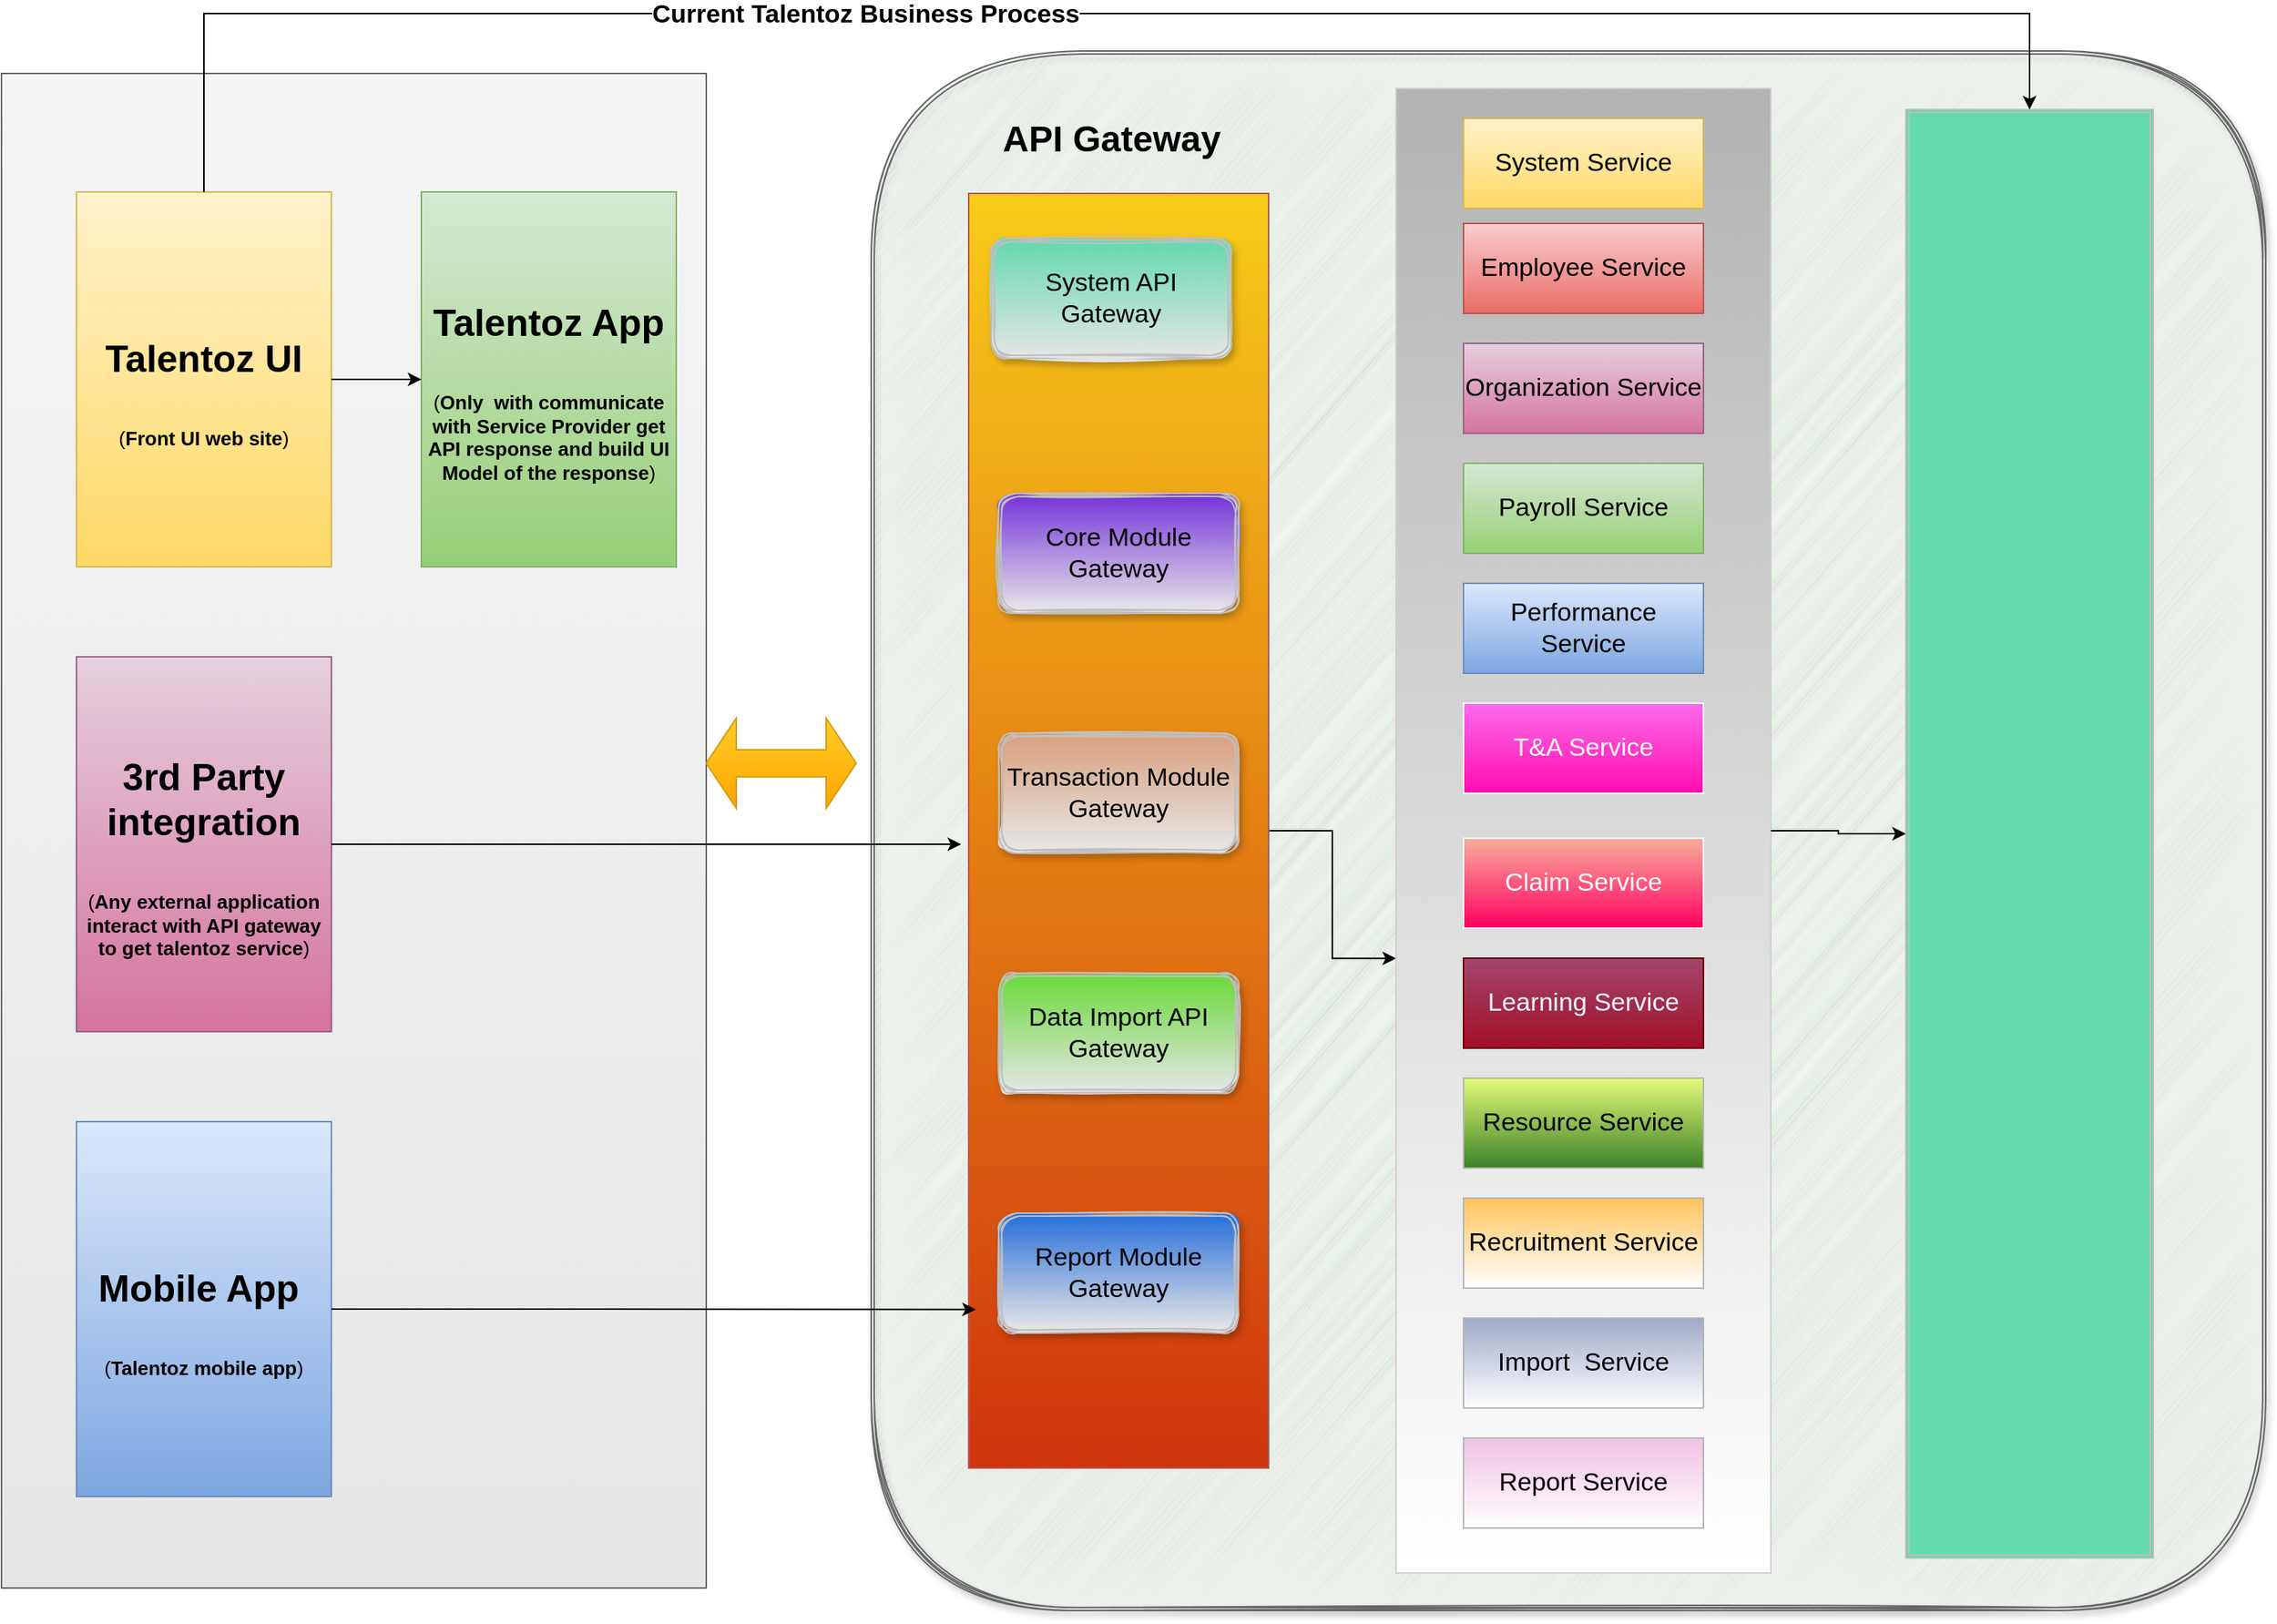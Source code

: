 <mxfile version="20.0.4" type="github">
  <diagram id="NsxCB-QqvoKfSkn2WVq3" name="Page-1">
    <mxGraphModel dx="2894" dy="643" grid="1" gridSize="10" guides="1" tooltips="1" connect="1" arrows="1" fold="1" page="1" pageScale="1" pageWidth="827" pageHeight="1169" math="0" shadow="0">
      <root>
        <mxCell id="0" />
        <mxCell id="1" parent="0" />
        <mxCell id="25oaMbJbK_RTb96W0AZA-32" value="" style="whiteSpace=wrap;html=1;fontSize=25;fillColor=#f5f5f5;gradientColor=#E6E6E6;strokeColor=#666666;" vertex="1" parent="1">
          <mxGeometry x="-1000" y="70" width="470" height="1010" as="geometry" />
        </mxCell>
        <mxCell id="25oaMbJbK_RTb96W0AZA-26" value="" style="shape=ext;double=1;rounded=1;whiteSpace=wrap;html=1;strokeColor=#666666;fillColor=#E3F7E2;fontColor=#333333;glass=0;sketch=1;shadow=1;" vertex="1" parent="1">
          <mxGeometry x="-420" y="55" width="930" height="1040" as="geometry" />
        </mxCell>
        <mxCell id="25oaMbJbK_RTb96W0AZA-46" value="" style="edgeStyle=orthogonalEdgeStyle;rounded=0;orthogonalLoop=1;jettySize=auto;html=1;fontSize=27;endSize=6;strokeColor=default;fillColor=#00FFFF;entryX=0;entryY=0.586;entryDx=0;entryDy=0;entryPerimeter=0;" edge="1" parent="1" source="25oaMbJbK_RTb96W0AZA-2" target="25oaMbJbK_RTb96W0AZA-3">
          <mxGeometry relative="1" as="geometry">
            <mxPoint x="-90.0" y="660" as="targetPoint" />
          </mxGeometry>
        </mxCell>
        <mxCell id="25oaMbJbK_RTb96W0AZA-2" value="&lt;h1&gt;&lt;br&gt;&lt;/h1&gt;" style="whiteSpace=wrap;html=1;fillColor=#F8CB19;strokeColor=#b85450;gradientColor=#CF350E;" vertex="1" parent="1">
          <mxGeometry x="-355" y="150" width="200" height="850" as="geometry" />
        </mxCell>
        <mxCell id="25oaMbJbK_RTb96W0AZA-1" value="&lt;h1 style=&quot;font-size: 25px;&quot;&gt;Talentoz App&lt;/h1&gt;&lt;br&gt;&lt;font style=&quot;font-size: 13px;&quot;&gt;(&lt;b&gt;Only&amp;nbsp; with communicate with Service Provider get API response and build UI Model of the&amp;nbsp;response&lt;/b&gt;)&lt;/font&gt;" style="whiteSpace=wrap;html=1;fillColor=#d5e8d4;strokeColor=#82b366;gradientColor=#97d077;" vertex="1" parent="1">
          <mxGeometry x="-720" y="149" width="170" height="250" as="geometry" />
        </mxCell>
        <mxCell id="25oaMbJbK_RTb96W0AZA-39" value="" style="shape=doubleArrow;whiteSpace=wrap;html=1;fontSize=25;strokeColor=#d79b00;fillColor=#ffcd28;gradientColor=#ffa500;" vertex="1" parent="1">
          <mxGeometry x="-530" y="500" width="100" height="60" as="geometry" />
        </mxCell>
        <mxCell id="25oaMbJbK_RTb96W0AZA-40" value="" style="group" vertex="1" connectable="0" parent="1">
          <mxGeometry x="-950" y="149" width="170" height="870" as="geometry" />
        </mxCell>
        <mxCell id="25oaMbJbK_RTb96W0AZA-29" value="&lt;h1 style=&quot;font-size: 25px;&quot;&gt;3rd Party integration&lt;/h1&gt;&lt;br&gt;&lt;font style=&quot;font-size: 13px;&quot;&gt;(&lt;b&gt;&lt;font style=&quot;font-size: 13px;&quot;&gt;Any external application interact with API gateway to get talentoz service&lt;/font&gt;&lt;/b&gt;)&lt;/font&gt;" style="whiteSpace=wrap;html=1;fillColor=#e6d0de;strokeColor=#996185;gradientColor=#d5739d;" vertex="1" parent="25oaMbJbK_RTb96W0AZA-40">
          <mxGeometry y="310" width="170" height="250" as="geometry" />
        </mxCell>
        <mxCell id="25oaMbJbK_RTb96W0AZA-30" value="&lt;h1 style=&quot;font-size: 25px;&quot;&gt;Mobile App&amp;nbsp;&lt;/h1&gt;&lt;br&gt;&lt;font style=&quot;font-size: 13px;&quot;&gt;(&lt;b&gt;Talentoz mobile app&lt;/b&gt;)&lt;/font&gt;" style="whiteSpace=wrap;html=1;fillColor=#dae8fc;strokeColor=#6c8ebf;gradientColor=#7ea6e0;" vertex="1" parent="25oaMbJbK_RTb96W0AZA-40">
          <mxGeometry y="620" width="170" height="250" as="geometry" />
        </mxCell>
        <mxCell id="25oaMbJbK_RTb96W0AZA-38" value="&lt;h1 style=&quot;font-size: 25px;&quot;&gt;Talentoz UI&lt;/h1&gt;&lt;br&gt;&lt;font style=&quot;font-size: 13px;&quot;&gt;(&lt;b&gt;Front UI web site&lt;/b&gt;)&lt;/font&gt;" style="whiteSpace=wrap;html=1;fillColor=#fff2cc;strokeColor=#d6b656;gradientColor=#ffd966;" vertex="1" parent="25oaMbJbK_RTb96W0AZA-40">
          <mxGeometry width="170" height="250" as="geometry" />
        </mxCell>
        <mxCell id="25oaMbJbK_RTb96W0AZA-42" value="&lt;h1&gt;&lt;br&gt;&lt;/h1&gt;" style="shape=ext;double=1;whiteSpace=wrap;html=1;fontSize=25;strokeColor=#BFBFBF;fillColor=#64D9AE;" vertex="1" parent="1">
          <mxGeometry x="270" y="94" width="165" height="966" as="geometry" />
        </mxCell>
        <mxCell id="25oaMbJbK_RTb96W0AZA-44" value="" style="group;fillColor=#AD2BA5;gradientColor=#ffffff;" vertex="1" connectable="0" parent="1">
          <mxGeometry x="-70" y="80" width="250" height="990" as="geometry" />
        </mxCell>
        <mxCell id="25oaMbJbK_RTb96W0AZA-3" value="" style="whiteSpace=wrap;html=1;fillColor=#B3B3B3;strokeColor=#CFCFCF;fontColor=#333333;gradientColor=#FFFFFF;" vertex="1" parent="25oaMbJbK_RTb96W0AZA-44">
          <mxGeometry width="250" height="990" as="geometry" />
        </mxCell>
        <mxCell id="25oaMbJbK_RTb96W0AZA-5" value="&lt;font style=&quot;font-size: 15px;&quot;&gt;System Service&lt;/font&gt;" style="rounded=0;whiteSpace=wrap;html=1;fillColor=#ffff88;strokeColor=#36393d;" vertex="1" parent="25oaMbJbK_RTb96W0AZA-44">
          <mxGeometry x="45" y="20" width="160" height="60" as="geometry" />
        </mxCell>
        <mxCell id="25oaMbJbK_RTb96W0AZA-6" value="&lt;font style=&quot;font-size: 15px;&quot;&gt;Employee Service&lt;/font&gt;" style="rounded=0;whiteSpace=wrap;html=1;fillColor=#f9f7ed;strokeColor=#36393d;" vertex="1" parent="25oaMbJbK_RTb96W0AZA-44">
          <mxGeometry x="45" y="90" width="160" height="60" as="geometry" />
        </mxCell>
        <mxCell id="25oaMbJbK_RTb96W0AZA-7" value="Organization Service" style="rounded=0;whiteSpace=wrap;html=1;fillColor=#eeeeee;strokeColor=#36393d;fontSize=15;" vertex="1" parent="25oaMbJbK_RTb96W0AZA-44">
          <mxGeometry x="45" y="170" width="160" height="60" as="geometry" />
        </mxCell>
        <mxCell id="25oaMbJbK_RTb96W0AZA-8" value="Payroll Service" style="rounded=0;whiteSpace=wrap;html=1;fillColor=#ffe6cc;strokeColor=#d79b00;fontSize=15;" vertex="1" parent="25oaMbJbK_RTb96W0AZA-44">
          <mxGeometry x="45" y="250" width="160" height="60" as="geometry" />
        </mxCell>
        <mxCell id="25oaMbJbK_RTb96W0AZA-9" value="Performance Service" style="rounded=0;whiteSpace=wrap;html=1;fillColor=#e1d5e7;strokeColor=#9673a6;fontSize=15;" vertex="1" parent="25oaMbJbK_RTb96W0AZA-44">
          <mxGeometry x="45" y="330" width="160" height="60" as="geometry" />
        </mxCell>
        <mxCell id="25oaMbJbK_RTb96W0AZA-10" value="T&amp;amp;A Service" style="rounded=0;whiteSpace=wrap;html=1;fillColor=#d5e8d4;strokeColor=#82b366;" vertex="1" parent="25oaMbJbK_RTb96W0AZA-44">
          <mxGeometry x="45" y="410" width="160" height="60" as="geometry" />
        </mxCell>
        <mxCell id="25oaMbJbK_RTb96W0AZA-11" value="Claim Service" style="rounded=0;whiteSpace=wrap;html=1;fillColor=#bac8d3;strokeColor=#23445d;" vertex="1" parent="25oaMbJbK_RTb96W0AZA-44">
          <mxGeometry x="45" y="500" width="160" height="60" as="geometry" />
        </mxCell>
        <mxCell id="25oaMbJbK_RTb96W0AZA-12" value="Learning Service" style="rounded=0;whiteSpace=wrap;html=1;fillColor=#b1ddf0;strokeColor=#10739e;" vertex="1" parent="25oaMbJbK_RTb96W0AZA-44">
          <mxGeometry x="45" y="580" width="160" height="60" as="geometry" />
        </mxCell>
        <mxCell id="25oaMbJbK_RTb96W0AZA-13" value="Resource Service" style="rounded=0;whiteSpace=wrap;html=1;fillColor=#fad9d5;strokeColor=#ae4132;fontSize=15;" vertex="1" parent="25oaMbJbK_RTb96W0AZA-44">
          <mxGeometry x="45" y="660" width="160" height="60" as="geometry" />
        </mxCell>
        <mxCell id="25oaMbJbK_RTb96W0AZA-14" value="Recruitment Service" style="rounded=0;whiteSpace=wrap;html=1;fillColor=#FFC35C;strokeColor=#36393d;fontSize=15;" vertex="1" parent="25oaMbJbK_RTb96W0AZA-44">
          <mxGeometry x="45" y="740" width="160" height="60" as="geometry" />
        </mxCell>
        <mxCell id="25oaMbJbK_RTb96W0AZA-15" value="Import&amp;nbsp; Service" style="rounded=0;whiteSpace=wrap;html=1;fillColor=#9FA9C9;fontSize=15;" vertex="1" parent="25oaMbJbK_RTb96W0AZA-44">
          <mxGeometry x="45" y="820" width="160" height="60" as="geometry" />
        </mxCell>
        <mxCell id="25oaMbJbK_RTb96W0AZA-16" value="Report Service" style="rounded=0;whiteSpace=wrap;html=1;fillColor=#F0C1E2;fontSize=17;gradientColor=#ffffff;strokeColor=#B5B5B5;" vertex="1" parent="25oaMbJbK_RTb96W0AZA-44">
          <mxGeometry x="45" y="900" width="160" height="60" as="geometry" />
        </mxCell>
        <mxCell id="25oaMbJbK_RTb96W0AZA-48" value="T&amp;amp;A Service" style="rounded=0;whiteSpace=wrap;html=1;fillColor=#d5e8d4;strokeColor=#82b366;fontSize=15;" vertex="1" parent="25oaMbJbK_RTb96W0AZA-44">
          <mxGeometry x="45" y="410" width="160" height="60" as="geometry" />
        </mxCell>
        <mxCell id="25oaMbJbK_RTb96W0AZA-49" value="Claim Service" style="rounded=0;whiteSpace=wrap;html=1;fillColor=#bac8d3;strokeColor=#23445d;fontSize=15;" vertex="1" parent="25oaMbJbK_RTb96W0AZA-44">
          <mxGeometry x="45" y="500" width="160" height="60" as="geometry" />
        </mxCell>
        <mxCell id="25oaMbJbK_RTb96W0AZA-50" value="Learning Service" style="rounded=0;whiteSpace=wrap;html=1;fillColor=#b1ddf0;strokeColor=#10739e;fontSize=15;" vertex="1" parent="25oaMbJbK_RTb96W0AZA-44">
          <mxGeometry x="45" y="580" width="160" height="60" as="geometry" />
        </mxCell>
        <mxCell id="25oaMbJbK_RTb96W0AZA-51" value="&lt;font style=&quot;font-size: 17px;&quot;&gt;System Service&lt;/font&gt;" style="rounded=0;whiteSpace=wrap;html=1;fillColor=#ffff88;strokeColor=#36393d;fontSize=17;gradientColor=#ffffff;" vertex="1" parent="25oaMbJbK_RTb96W0AZA-44">
          <mxGeometry x="45" y="20" width="160" height="60" as="geometry" />
        </mxCell>
        <mxCell id="25oaMbJbK_RTb96W0AZA-52" value="&lt;font style=&quot;font-size: 17px;&quot;&gt;Employee Service&lt;/font&gt;" style="rounded=0;whiteSpace=wrap;html=1;fillColor=#f9f7ed;strokeColor=#36393d;fontSize=17;gradientColor=#ffffff;" vertex="1" parent="25oaMbJbK_RTb96W0AZA-44">
          <mxGeometry x="45" y="90" width="160" height="60" as="geometry" />
        </mxCell>
        <mxCell id="25oaMbJbK_RTb96W0AZA-53" value="Organization Service" style="rounded=0;whiteSpace=wrap;html=1;fillColor=#eeeeee;strokeColor=#36393d;fontSize=17;gradientColor=#ffffff;" vertex="1" parent="25oaMbJbK_RTb96W0AZA-44">
          <mxGeometry x="45" y="170" width="160" height="60" as="geometry" />
        </mxCell>
        <mxCell id="25oaMbJbK_RTb96W0AZA-54" value="Payroll Service" style="rounded=0;whiteSpace=wrap;html=1;fillColor=#ffe6cc;strokeColor=#d79b00;fontSize=17;gradientColor=#ffffff;" vertex="1" parent="25oaMbJbK_RTb96W0AZA-44">
          <mxGeometry x="45" y="250" width="160" height="60" as="geometry" />
        </mxCell>
        <mxCell id="25oaMbJbK_RTb96W0AZA-55" value="Performance Service" style="rounded=0;whiteSpace=wrap;html=1;fillColor=#e1d5e7;strokeColor=#9673a6;fontSize=17;gradientColor=#ffffff;" vertex="1" parent="25oaMbJbK_RTb96W0AZA-44">
          <mxGeometry x="45" y="330" width="160" height="60" as="geometry" />
        </mxCell>
        <mxCell id="25oaMbJbK_RTb96W0AZA-56" value="T&amp;amp;A Service" style="rounded=0;whiteSpace=wrap;html=1;fillColor=#d5e8d4;strokeColor=#82b366;fontSize=17;gradientColor=#ffffff;" vertex="1" parent="25oaMbJbK_RTb96W0AZA-44">
          <mxGeometry x="45" y="410" width="160" height="60" as="geometry" />
        </mxCell>
        <mxCell id="25oaMbJbK_RTb96W0AZA-57" value="Claim Service" style="rounded=0;whiteSpace=wrap;html=1;fillColor=#bac8d3;strokeColor=#B5B5B5;fontSize=17;gradientColor=#ffffff;" vertex="1" parent="25oaMbJbK_RTb96W0AZA-44">
          <mxGeometry x="45" y="500" width="160" height="60" as="geometry" />
        </mxCell>
        <mxCell id="25oaMbJbK_RTb96W0AZA-58" value="Learning Service" style="rounded=0;whiteSpace=wrap;html=1;fillColor=#b1ddf0;strokeColor=#B5B5B5;fontSize=17;gradientColor=#ffffff;" vertex="1" parent="25oaMbJbK_RTb96W0AZA-44">
          <mxGeometry x="45" y="580" width="160" height="60" as="geometry" />
        </mxCell>
        <mxCell id="25oaMbJbK_RTb96W0AZA-59" value="Resource Service" style="rounded=0;whiteSpace=wrap;html=1;fillColor=#fad9d5;strokeColor=#B5B5B5;fontSize=17;gradientColor=#ffffff;" vertex="1" parent="25oaMbJbK_RTb96W0AZA-44">
          <mxGeometry x="45" y="660" width="160" height="60" as="geometry" />
        </mxCell>
        <mxCell id="25oaMbJbK_RTb96W0AZA-60" value="Recruitment Service" style="rounded=0;whiteSpace=wrap;html=1;fillColor=#FFC35C;strokeColor=#B5B5B5;fontSize=17;gradientColor=#ffffff;" vertex="1" parent="25oaMbJbK_RTb96W0AZA-44">
          <mxGeometry x="45" y="740" width="160" height="60" as="geometry" />
        </mxCell>
        <mxCell id="25oaMbJbK_RTb96W0AZA-61" value="Import&amp;nbsp; Service" style="rounded=0;whiteSpace=wrap;html=1;fillColor=#9FA9C9;fontSize=17;gradientColor=#ffffff;strokeColor=#B5B5B5;" vertex="1" parent="25oaMbJbK_RTb96W0AZA-44">
          <mxGeometry x="45" y="820" width="160" height="60" as="geometry" />
        </mxCell>
        <mxCell id="25oaMbJbK_RTb96W0AZA-84" value="" style="group;fillColor=#AD2BA5;gradientColor=#FFFFFF;gradientDirection=south;" vertex="1" connectable="0" parent="25oaMbJbK_RTb96W0AZA-44">
          <mxGeometry width="250" height="990" as="geometry" />
        </mxCell>
        <mxCell id="25oaMbJbK_RTb96W0AZA-85" value="" style="whiteSpace=wrap;html=1;fillColor=#B3B3B3;strokeColor=#CFCFCF;fontColor=#333333;gradientColor=#FFFFFF;" vertex="1" parent="25oaMbJbK_RTb96W0AZA-84">
          <mxGeometry width="250" height="990" as="geometry" />
        </mxCell>
        <mxCell id="25oaMbJbK_RTb96W0AZA-86" value="&lt;font style=&quot;font-size: 15px;&quot;&gt;System Service&lt;/font&gt;" style="rounded=0;whiteSpace=wrap;html=1;fillColor=#ffff88;strokeColor=#36393d;" vertex="1" parent="25oaMbJbK_RTb96W0AZA-84">
          <mxGeometry x="45" y="20" width="160" height="60" as="geometry" />
        </mxCell>
        <mxCell id="25oaMbJbK_RTb96W0AZA-87" value="&lt;font style=&quot;font-size: 15px;&quot;&gt;Employee Service&lt;/font&gt;" style="rounded=0;whiteSpace=wrap;html=1;fillColor=#f9f7ed;strokeColor=#36393d;" vertex="1" parent="25oaMbJbK_RTb96W0AZA-84">
          <mxGeometry x="45" y="90" width="160" height="60" as="geometry" />
        </mxCell>
        <mxCell id="25oaMbJbK_RTb96W0AZA-88" value="Organization Service" style="rounded=0;whiteSpace=wrap;html=1;fillColor=#eeeeee;strokeColor=#36393d;fontSize=15;" vertex="1" parent="25oaMbJbK_RTb96W0AZA-84">
          <mxGeometry x="45" y="170" width="160" height="60" as="geometry" />
        </mxCell>
        <mxCell id="25oaMbJbK_RTb96W0AZA-89" value="Payroll Service" style="rounded=0;whiteSpace=wrap;html=1;fillColor=#ffe6cc;strokeColor=#d79b00;fontSize=15;" vertex="1" parent="25oaMbJbK_RTb96W0AZA-84">
          <mxGeometry x="45" y="250" width="160" height="60" as="geometry" />
        </mxCell>
        <mxCell id="25oaMbJbK_RTb96W0AZA-90" value="Performance Service" style="rounded=0;whiteSpace=wrap;html=1;fillColor=#e1d5e7;strokeColor=#9673a6;fontSize=15;" vertex="1" parent="25oaMbJbK_RTb96W0AZA-84">
          <mxGeometry x="45" y="330" width="160" height="60" as="geometry" />
        </mxCell>
        <mxCell id="25oaMbJbK_RTb96W0AZA-91" value="T&amp;amp;A Service" style="rounded=0;whiteSpace=wrap;html=1;fillColor=#d5e8d4;strokeColor=#82b366;" vertex="1" parent="25oaMbJbK_RTb96W0AZA-84">
          <mxGeometry x="45" y="410" width="160" height="60" as="geometry" />
        </mxCell>
        <mxCell id="25oaMbJbK_RTb96W0AZA-92" value="Claim Service" style="rounded=0;whiteSpace=wrap;html=1;fillColor=#bac8d3;strokeColor=#23445d;" vertex="1" parent="25oaMbJbK_RTb96W0AZA-84">
          <mxGeometry x="45" y="500" width="160" height="60" as="geometry" />
        </mxCell>
        <mxCell id="25oaMbJbK_RTb96W0AZA-93" value="Learning Service" style="rounded=0;whiteSpace=wrap;html=1;fillColor=#b1ddf0;strokeColor=#10739e;" vertex="1" parent="25oaMbJbK_RTb96W0AZA-84">
          <mxGeometry x="45" y="580" width="160" height="60" as="geometry" />
        </mxCell>
        <mxCell id="25oaMbJbK_RTb96W0AZA-94" value="Resource Service" style="rounded=0;whiteSpace=wrap;html=1;fillColor=#fad9d5;strokeColor=#ae4132;fontSize=15;" vertex="1" parent="25oaMbJbK_RTb96W0AZA-84">
          <mxGeometry x="45" y="660" width="160" height="60" as="geometry" />
        </mxCell>
        <mxCell id="25oaMbJbK_RTb96W0AZA-95" value="Recruitment Service" style="rounded=0;whiteSpace=wrap;html=1;fillColor=#FFC35C;strokeColor=#36393d;fontSize=15;" vertex="1" parent="25oaMbJbK_RTb96W0AZA-84">
          <mxGeometry x="45" y="740" width="160" height="60" as="geometry" />
        </mxCell>
        <mxCell id="25oaMbJbK_RTb96W0AZA-96" value="Import&amp;nbsp; Service" style="rounded=0;whiteSpace=wrap;html=1;fillColor=#9FA9C9;fontSize=15;" vertex="1" parent="25oaMbJbK_RTb96W0AZA-84">
          <mxGeometry x="45" y="820" width="160" height="60" as="geometry" />
        </mxCell>
        <mxCell id="25oaMbJbK_RTb96W0AZA-97" value="Report Service" style="rounded=0;whiteSpace=wrap;html=1;fillColor=#F0C1E2;fontSize=17;gradientColor=#ffffff;strokeColor=#B5B5B5;" vertex="1" parent="25oaMbJbK_RTb96W0AZA-84">
          <mxGeometry x="45" y="900" width="160" height="60" as="geometry" />
        </mxCell>
        <mxCell id="25oaMbJbK_RTb96W0AZA-98" value="T&amp;amp;A Service" style="rounded=0;whiteSpace=wrap;html=1;fillColor=#d5e8d4;strokeColor=#82b366;fontSize=15;" vertex="1" parent="25oaMbJbK_RTb96W0AZA-84">
          <mxGeometry x="45" y="410" width="160" height="60" as="geometry" />
        </mxCell>
        <mxCell id="25oaMbJbK_RTb96W0AZA-99" value="Claim Service" style="rounded=0;whiteSpace=wrap;html=1;fillColor=#bac8d3;strokeColor=#23445d;fontSize=15;" vertex="1" parent="25oaMbJbK_RTb96W0AZA-84">
          <mxGeometry x="45" y="500" width="160" height="60" as="geometry" />
        </mxCell>
        <mxCell id="25oaMbJbK_RTb96W0AZA-100" value="Learning Service" style="rounded=0;whiteSpace=wrap;html=1;fillColor=#b1ddf0;strokeColor=#10739e;fontSize=15;" vertex="1" parent="25oaMbJbK_RTb96W0AZA-84">
          <mxGeometry x="45" y="580" width="160" height="60" as="geometry" />
        </mxCell>
        <mxCell id="25oaMbJbK_RTb96W0AZA-101" value="&lt;font style=&quot;font-size: 17px;&quot;&gt;System Service&lt;/font&gt;" style="rounded=0;whiteSpace=wrap;html=1;fillColor=#fff2cc;strokeColor=#d6b656;fontSize=17;gradientColor=#ffd966;" vertex="1" parent="25oaMbJbK_RTb96W0AZA-84">
          <mxGeometry x="45" y="20" width="160" height="60" as="geometry" />
        </mxCell>
        <mxCell id="25oaMbJbK_RTb96W0AZA-102" value="&lt;font style=&quot;font-size: 17px;&quot;&gt;Employee Service&lt;/font&gt;" style="rounded=0;whiteSpace=wrap;html=1;fillColor=#f8cecc;strokeColor=#b85450;fontSize=17;gradientColor=#ea6b66;" vertex="1" parent="25oaMbJbK_RTb96W0AZA-84">
          <mxGeometry x="45" y="90" width="160" height="60" as="geometry" />
        </mxCell>
        <mxCell id="25oaMbJbK_RTb96W0AZA-103" value="Organization Service" style="rounded=0;whiteSpace=wrap;html=1;fillColor=#e6d0de;strokeColor=#996185;fontSize=17;gradientColor=#d5739d;" vertex="1" parent="25oaMbJbK_RTb96W0AZA-84">
          <mxGeometry x="45" y="170" width="160" height="60" as="geometry" />
        </mxCell>
        <mxCell id="25oaMbJbK_RTb96W0AZA-104" value="Payroll Service" style="rounded=0;whiteSpace=wrap;html=1;fillColor=#d5e8d4;strokeColor=#82b366;fontSize=17;gradientColor=#97d077;" vertex="1" parent="25oaMbJbK_RTb96W0AZA-84">
          <mxGeometry x="45" y="250" width="160" height="60" as="geometry" />
        </mxCell>
        <mxCell id="25oaMbJbK_RTb96W0AZA-105" value="Performance Service" style="rounded=0;whiteSpace=wrap;html=1;fillColor=#dae8fc;strokeColor=#6c8ebf;fontSize=17;gradientColor=#7ea6e0;" vertex="1" parent="25oaMbJbK_RTb96W0AZA-84">
          <mxGeometry x="45" y="330" width="160" height="60" as="geometry" />
        </mxCell>
        <mxCell id="25oaMbJbK_RTb96W0AZA-106" value="&lt;font color=&quot;#ffffff&quot;&gt;T&amp;amp;A Service&lt;/font&gt;" style="rounded=0;whiteSpace=wrap;html=1;fillColor=#FC6AED;strokeColor=#FFFFFF;fontSize=17;gradientColor=#FF0DAE;" vertex="1" parent="25oaMbJbK_RTb96W0AZA-84">
          <mxGeometry x="45" y="410" width="160" height="60" as="geometry" />
        </mxCell>
        <mxCell id="25oaMbJbK_RTb96W0AZA-107" value="&lt;font color=&quot;#ffffff&quot;&gt;Claim Service&lt;/font&gt;" style="rounded=0;whiteSpace=wrap;html=1;fillColor=#F8AF9C;strokeColor=#FFFFFF;fontSize=17;gradientColor=#FF005E;" vertex="1" parent="25oaMbJbK_RTb96W0AZA-84">
          <mxGeometry x="45" y="500" width="160" height="60" as="geometry" />
        </mxCell>
        <mxCell id="25oaMbJbK_RTb96W0AZA-108" value="Learning Service" style="rounded=0;whiteSpace=wrap;html=1;fillColor=#A2466E;strokeColor=#6F0000;fontSize=17;fontColor=#ffffff;gradientColor=#A20F27;" vertex="1" parent="25oaMbJbK_RTb96W0AZA-84">
          <mxGeometry x="45" y="580" width="160" height="60" as="geometry" />
        </mxCell>
        <mxCell id="25oaMbJbK_RTb96W0AZA-109" value="Resource Service" style="rounded=0;whiteSpace=wrap;html=1;fillColor=#E4FA78;strokeColor=#B5B5B5;fontSize=17;gradientColor=#3C8227;" vertex="1" parent="25oaMbJbK_RTb96W0AZA-84">
          <mxGeometry x="45" y="660" width="160" height="60" as="geometry" />
        </mxCell>
        <mxCell id="25oaMbJbK_RTb96W0AZA-110" value="Recruitment Service" style="rounded=0;whiteSpace=wrap;html=1;fillColor=#FFC35C;strokeColor=#B5B5B5;fontSize=17;gradientColor=#ffffff;" vertex="1" parent="25oaMbJbK_RTb96W0AZA-84">
          <mxGeometry x="45" y="740" width="160" height="60" as="geometry" />
        </mxCell>
        <mxCell id="25oaMbJbK_RTb96W0AZA-111" value="Import&amp;nbsp; Service" style="rounded=0;whiteSpace=wrap;html=1;fillColor=#9FA9C9;fontSize=17;gradientColor=#ffffff;strokeColor=#B5B5B5;" vertex="1" parent="25oaMbJbK_RTb96W0AZA-84">
          <mxGeometry x="45" y="820" width="160" height="60" as="geometry" />
        </mxCell>
        <mxCell id="25oaMbJbK_RTb96W0AZA-47" value="" style="edgeStyle=orthogonalEdgeStyle;rounded=0;orthogonalLoop=1;jettySize=auto;html=1;fontSize=27;endSize=6;strokeColor=default;fillColor=#00FFFF;" edge="1" parent="1" source="25oaMbJbK_RTb96W0AZA-3" target="25oaMbJbK_RTb96W0AZA-42">
          <mxGeometry relative="1" as="geometry" />
        </mxCell>
        <mxCell id="25oaMbJbK_RTb96W0AZA-62" value="" style="edgeStyle=orthogonalEdgeStyle;rounded=0;orthogonalLoop=1;jettySize=auto;html=1;fontSize=17;endSize=6;strokeColor=default;fillColor=#00FFFF;" edge="1" parent="1" source="25oaMbJbK_RTb96W0AZA-38" target="25oaMbJbK_RTb96W0AZA-1">
          <mxGeometry relative="1" as="geometry" />
        </mxCell>
        <mxCell id="25oaMbJbK_RTb96W0AZA-67" style="edgeStyle=orthogonalEdgeStyle;rounded=0;orthogonalLoop=1;jettySize=auto;html=1;fontSize=17;endSize=6;strokeColor=default;fillColor=#00FFFF;" edge="1" parent="1" source="25oaMbJbK_RTb96W0AZA-29">
          <mxGeometry relative="1" as="geometry">
            <mxPoint x="-360" y="584" as="targetPoint" />
          </mxGeometry>
        </mxCell>
        <mxCell id="25oaMbJbK_RTb96W0AZA-69" style="edgeStyle=orthogonalEdgeStyle;rounded=0;orthogonalLoop=1;jettySize=auto;html=1;entryX=0.075;entryY=0.807;entryDx=0;entryDy=0;entryPerimeter=0;fontSize=17;endSize=6;strokeColor=default;fillColor=#00FFFF;" edge="1" parent="1" source="25oaMbJbK_RTb96W0AZA-30" target="25oaMbJbK_RTb96W0AZA-26">
          <mxGeometry relative="1" as="geometry" />
        </mxCell>
        <mxCell id="25oaMbJbK_RTb96W0AZA-70" style="edgeStyle=orthogonalEdgeStyle;rounded=0;orthogonalLoop=1;jettySize=auto;html=1;entryX=0.5;entryY=0;entryDx=0;entryDy=0;fontSize=17;endSize=6;strokeColor=default;fillColor=#00FFFF;" edge="1" parent="1" source="25oaMbJbK_RTb96W0AZA-38" target="25oaMbJbK_RTb96W0AZA-42">
          <mxGeometry relative="1" as="geometry">
            <Array as="points">
              <mxPoint x="-865" y="30" />
              <mxPoint x="352" y="30" />
            </Array>
          </mxGeometry>
        </mxCell>
        <mxCell id="25oaMbJbK_RTb96W0AZA-71" value="&lt;b&gt;Current Talentoz Business Process&lt;/b&gt;" style="edgeLabel;html=1;align=center;verticalAlign=middle;resizable=0;points=[];fontSize=17;" vertex="1" connectable="0" parent="25oaMbJbK_RTb96W0AZA-70">
          <mxGeometry x="-0.2" y="-1" relative="1" as="geometry">
            <mxPoint as="offset" />
          </mxGeometry>
        </mxCell>
        <mxCell id="25oaMbJbK_RTb96W0AZA-76" value="System API Gateway" style="shape=ext;double=1;rounded=1;whiteSpace=wrap;html=1;shadow=1;glass=0;sketch=1;fontSize=17;strokeColor=#BFBFBF;fillColor=#64D9AE;gradientColor=#E6E6E6;" vertex="1" parent="1">
          <mxGeometry x="-340" y="180" width="160" height="80" as="geometry" />
        </mxCell>
        <mxCell id="25oaMbJbK_RTb96W0AZA-77" value="Core Module Gateway" style="shape=ext;double=1;rounded=1;whiteSpace=wrap;html=1;shadow=1;glass=0;sketch=1;fontSize=17;strokeColor=#BFBFBF;fillColor=#7736D9;gradientColor=#E6E6E6;" vertex="1" parent="1">
          <mxGeometry x="-335" y="350" width="160" height="80" as="geometry" />
        </mxCell>
        <mxCell id="25oaMbJbK_RTb96W0AZA-78" value="Data Import API Gateway" style="shape=ext;double=1;rounded=1;whiteSpace=wrap;html=1;shadow=1;glass=0;sketch=1;fontSize=17;strokeColor=#BFBFBF;fillColor=#6AD93B;gradientColor=#E6E6E6;" vertex="1" parent="1">
          <mxGeometry x="-335" y="670" width="160" height="80" as="geometry" />
        </mxCell>
        <mxCell id="25oaMbJbK_RTb96W0AZA-79" value="Transaction Module Gateway" style="shape=ext;double=1;rounded=1;whiteSpace=wrap;html=1;shadow=1;glass=0;sketch=1;fontSize=17;strokeColor=#BFBFBF;fillColor=#D9A180;gradientColor=#E6E6E6;" vertex="1" parent="1">
          <mxGeometry x="-335" y="510" width="160" height="80" as="geometry" />
        </mxCell>
        <mxCell id="25oaMbJbK_RTb96W0AZA-80" value="Report Module Gateway" style="shape=ext;double=1;rounded=1;whiteSpace=wrap;html=1;shadow=1;glass=0;sketch=1;fontSize=17;strokeColor=#BFBFBF;fillColor=#2970D9;gradientColor=#E6E6E6;" vertex="1" parent="1">
          <mxGeometry x="-335" y="830" width="160" height="80" as="geometry" />
        </mxCell>
        <mxCell id="25oaMbJbK_RTb96W0AZA-81" value="API Gateway" style="text;strokeColor=none;fillColor=none;html=1;fontSize=24;fontStyle=1;verticalAlign=middle;align=center;rounded=1;shadow=1;glass=0;sketch=1;" vertex="1" parent="1">
          <mxGeometry x="-310" y="94" width="100" height="40" as="geometry" />
        </mxCell>
        <mxCell id="25oaMbJbK_RTb96W0AZA-83" style="edgeStyle=orthogonalEdgeStyle;rounded=0;orthogonalLoop=1;jettySize=auto;html=1;exitX=0.5;exitY=1;exitDx=0;exitDy=0;fontSize=17;endSize=6;strokeColor=default;fillColor=#00FFFF;" edge="1" parent="1" source="25oaMbJbK_RTb96W0AZA-2" target="25oaMbJbK_RTb96W0AZA-2">
          <mxGeometry relative="1" as="geometry" />
        </mxCell>
      </root>
    </mxGraphModel>
  </diagram>
</mxfile>
